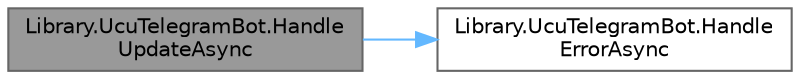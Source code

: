 digraph "Library.UcuTelegramBot.HandleUpdateAsync"
{
 // INTERACTIVE_SVG=YES
 // LATEX_PDF_SIZE
  bgcolor="transparent";
  edge [fontname=Helvetica,fontsize=10,labelfontname=Helvetica,labelfontsize=10];
  node [fontname=Helvetica,fontsize=10,shape=box,height=0.2,width=0.4];
  rankdir="LR";
  Node1 [label="Library.UcuTelegramBot.Handle\lUpdateAsync",height=0.2,width=0.4,color="gray40", fillcolor="grey60", style="filled", fontcolor="black",tooltip="Maneja las actualizaciones del bot (todo lo que llega), incluyendo mensajes, ediciones de mensajes,..."];
  Node1 -> Node2 [color="steelblue1",style="solid"];
  Node2 [label="Library.UcuTelegramBot.Handle\lErrorAsync",height=0.2,width=0.4,color="grey40", fillcolor="white", style="filled",URL="$classLibrary_1_1UcuTelegramBot.html#a8d74bfcef15f6c0d3690adcb294e7091",tooltip="Manejo de excepciones. Por ahora simplemente la imprimimos en la consola."];
}
